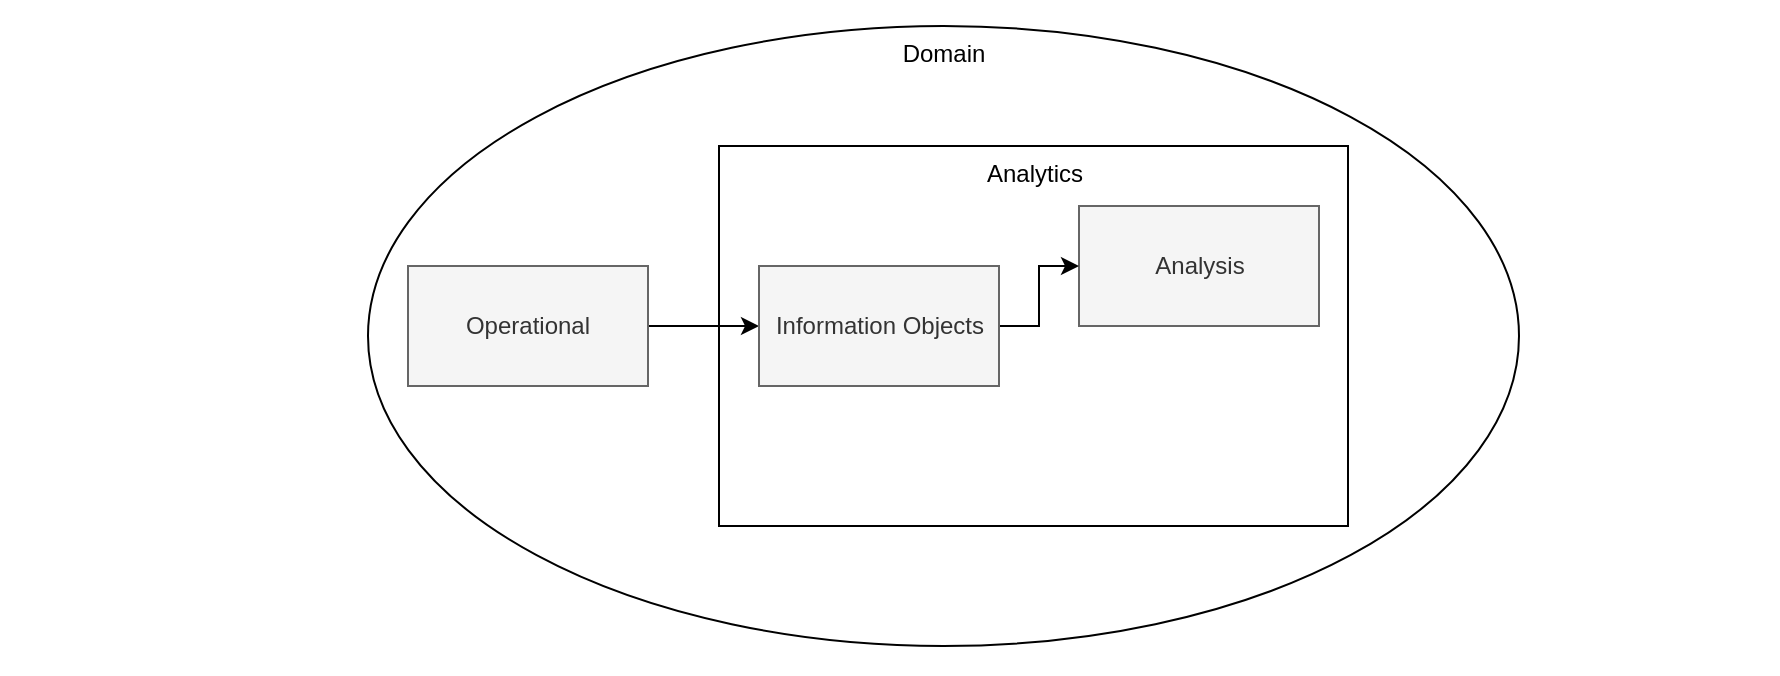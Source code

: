 <mxfile version="15.5.4" type="embed"><diagram id="DWjpSvbVxY2pOprUcE6g" name="Page-1"><mxGraphModel dx="980" dy="683" grid="1" gridSize="10" guides="1" tooltips="1" connect="1" arrows="1" fold="1" page="1" pageScale="1" pageWidth="827" pageHeight="1169" math="0" shadow="0"><root><mxCell id="0"/><mxCell id="1" parent="0"/><mxCell id="WkdalmxvpJmTztUUumEF-3" value="Domain" style="ellipse;whiteSpace=wrap;html=1;verticalAlign=top;" parent="1" vertex="1"><mxGeometry x="240" y="210" width="575.5" height="310" as="geometry"/></mxCell><mxCell id="WkdalmxvpJmTztUUumEF-23" value="Analytics" style="rounded=0;whiteSpace=wrap;html=1;verticalAlign=top;" parent="1" vertex="1"><mxGeometry x="415.5" y="270" width="314.5" height="190" as="geometry"/></mxCell><mxCell id="WkdalmxvpJmTztUUumEF-17" value="Analysis" style="rounded=0;whiteSpace=wrap;html=1;fillColor=#f5f5f5;fontColor=#333333;strokeColor=#666666;" parent="1" vertex="1"><mxGeometry x="595.5" y="300" width="120" height="60" as="geometry"/></mxCell><mxCell id="WkdalmxvpJmTztUUumEF-19" style="edgeStyle=orthogonalEdgeStyle;rounded=0;orthogonalLoop=1;jettySize=auto;html=1;exitX=1;exitY=0.5;exitDx=0;exitDy=0;" parent="1" source="WkdalmxvpJmTztUUumEF-18" target="WkdalmxvpJmTztUUumEF-17" edge="1"><mxGeometry relative="1" as="geometry"/></mxCell><mxCell id="WkdalmxvpJmTztUUumEF-25" value="" style="edgeStyle=orthogonalEdgeStyle;rounded=0;orthogonalLoop=1;jettySize=auto;html=1;startArrow=classic;startFill=1;endArrow=none;endFill=0;" parent="1" source="WkdalmxvpJmTztUUumEF-18" target="WkdalmxvpJmTztUUumEF-24" edge="1"><mxGeometry relative="1" as="geometry"/></mxCell><mxCell id="WkdalmxvpJmTztUUumEF-18" value="Information Objects" style="rounded=0;whiteSpace=wrap;html=1;fillColor=#f5f5f5;fontColor=#333333;strokeColor=#666666;" parent="1" vertex="1"><mxGeometry x="435.5" y="330" width="120" height="60" as="geometry"/></mxCell><mxCell id="WkdalmxvpJmTztUUumEF-24" value="Operational" style="rounded=0;whiteSpace=wrap;html=1;fillColor=#f5f5f5;fontColor=#333333;strokeColor=#666666;" parent="1" vertex="1"><mxGeometry x="260" y="330" width="120" height="60" as="geometry"/></mxCell><mxCell id="2" value="" style="rounded=0;whiteSpace=wrap;html=1;fillColor=none;strokeColor=none;" vertex="1" parent="1"><mxGeometry x="56" y="197" width="889" height="337" as="geometry"/></mxCell></root></mxGraphModel></diagram></mxfile>